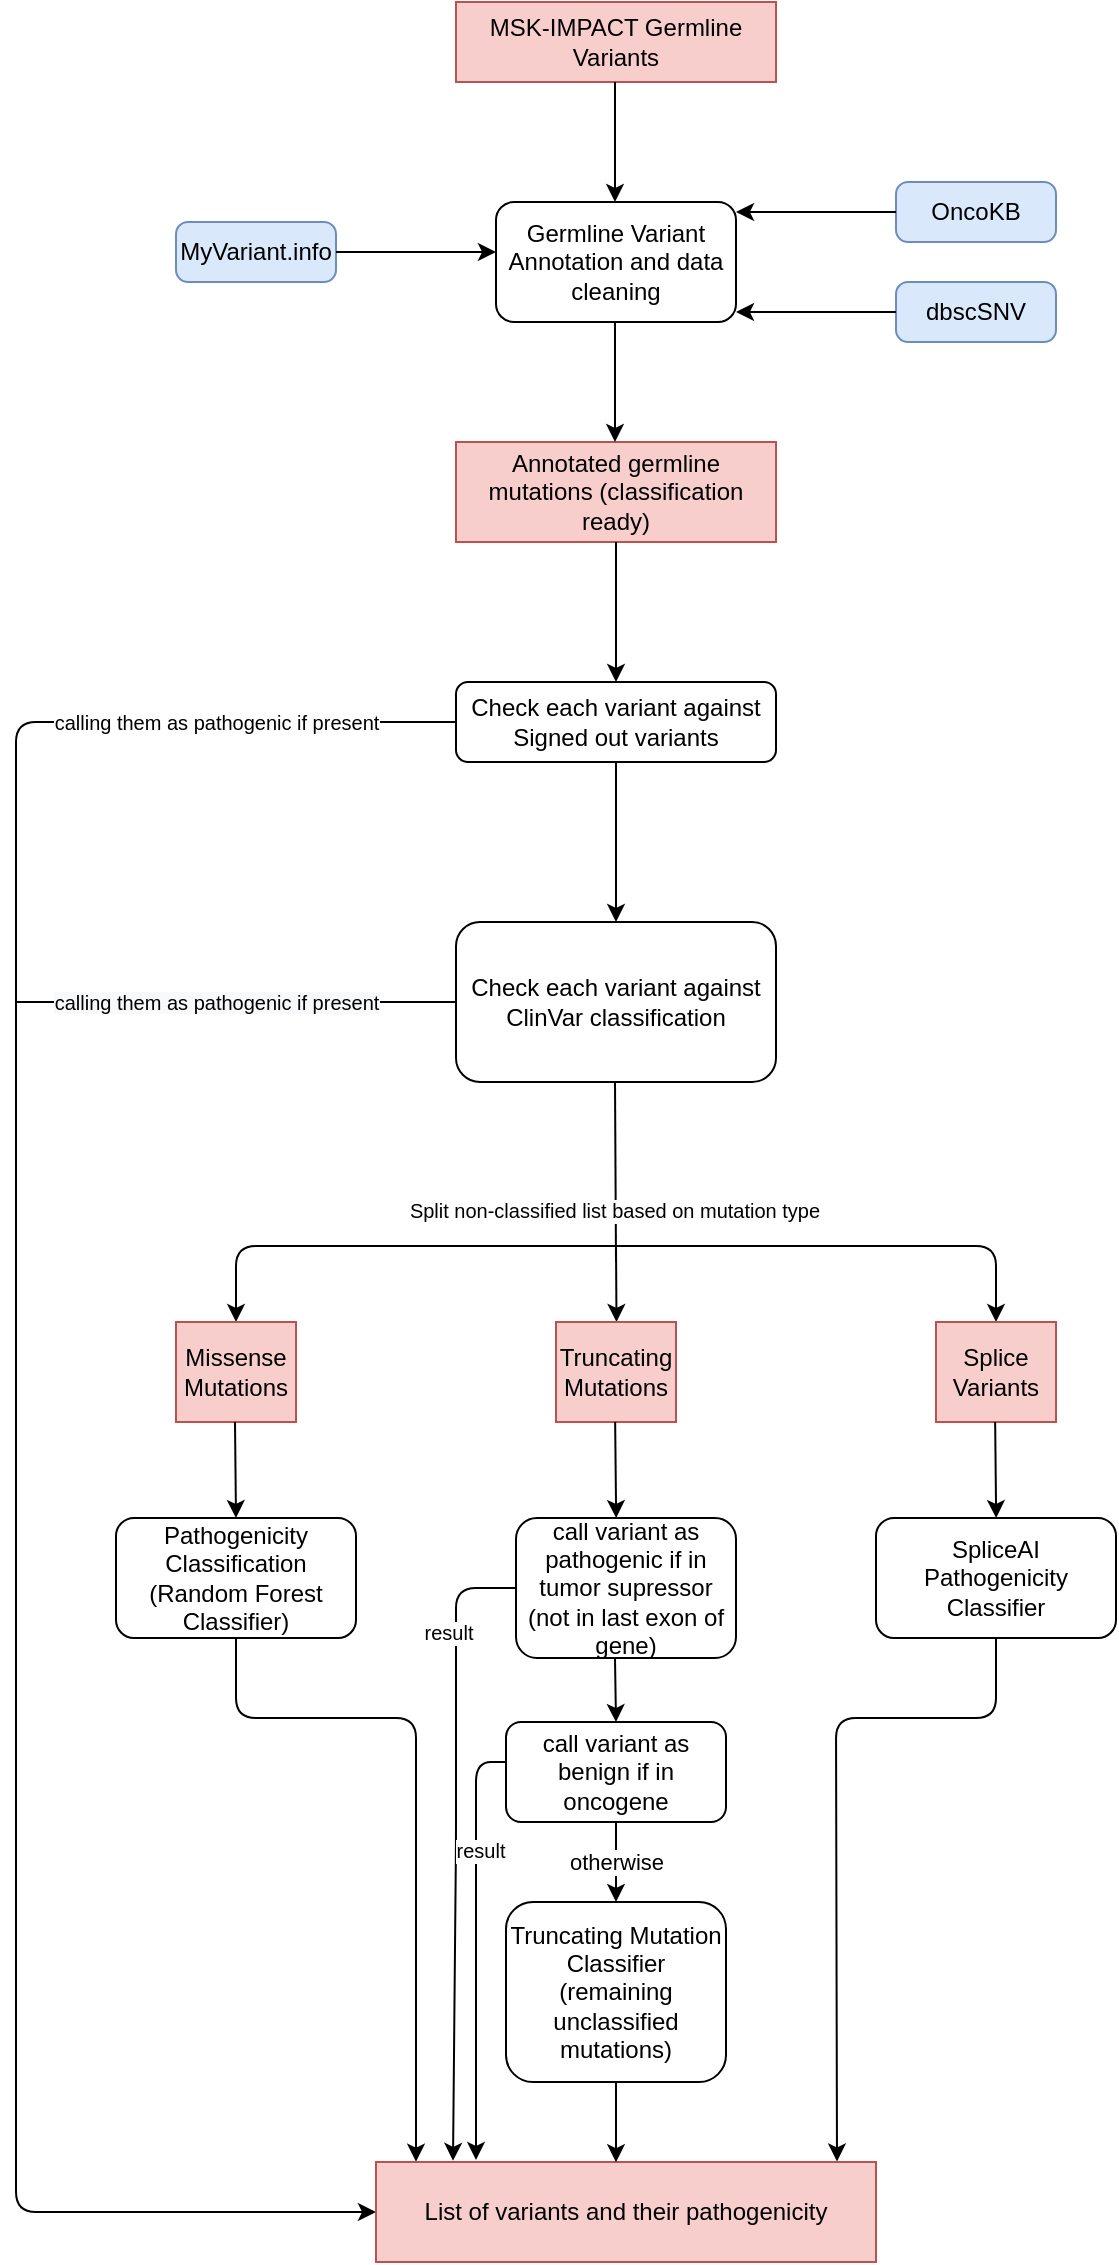 <mxfile>
    <diagram id="C5RBs43oDa-KdzZeNtuy" name="Page-1">
        <mxGraphModel dx="264" dy="203" grid="1" gridSize="10" guides="1" tooltips="1" connect="1" arrows="1" fold="1" page="1" pageScale="1" pageWidth="827" pageHeight="1169" math="0" shadow="0">
            <root>
                <mxCell id="WIyWlLk6GJQsqaUBKTNV-0"/>
                <mxCell id="WIyWlLk6GJQsqaUBKTNV-1" parent="WIyWlLk6GJQsqaUBKTNV-0"/>
                <mxCell id="6" value="" style="group;container=1;" parent="WIyWlLk6GJQsqaUBKTNV-1" vertex="1" connectable="0">
                    <mxGeometry x="320" y="20" width="160" height="160" as="geometry"/>
                </mxCell>
                <mxCell id="0" value="MSK-IMPACT Germline Variants" style="rounded=0;whiteSpace=wrap;html=1;fillColor=#f8cecc;strokeColor=#b85450;" parent="6" vertex="1">
                    <mxGeometry width="160" height="40" as="geometry"/>
                </mxCell>
                <mxCell id="1" value="" style="endArrow=classic;html=1;" parent="6" edge="1">
                    <mxGeometry width="50" height="50" relative="1" as="geometry">
                        <mxPoint x="79.5" y="40" as="sourcePoint"/>
                        <mxPoint x="79.5" y="100" as="targetPoint"/>
                    </mxGeometry>
                </mxCell>
                <mxCell id="5" value="Germline Variant Annotation and data cleaning" style="rounded=1;whiteSpace=wrap;html=1;" parent="6" vertex="1">
                    <mxGeometry x="20" y="100" width="120" height="60" as="geometry"/>
                </mxCell>
                <mxCell id="7" value="MyVariant.info" style="rounded=1;whiteSpace=wrap;html=1;arcSize=20;fillColor=#dae8fc;strokeColor=#6c8ebf;" parent="WIyWlLk6GJQsqaUBKTNV-1" vertex="1">
                    <mxGeometry x="180" y="130" width="80" height="30" as="geometry"/>
                </mxCell>
                <mxCell id="9" value="" style="endArrow=classic;html=1;entryX=0;entryY=0.5;entryDx=0;entryDy=0;exitX=1;exitY=0.5;exitDx=0;exitDy=0;" parent="WIyWlLk6GJQsqaUBKTNV-1" source="7" edge="1">
                    <mxGeometry width="50" height="50" relative="1" as="geometry">
                        <mxPoint x="260" y="155" as="sourcePoint"/>
                        <mxPoint x="340" y="145" as="targetPoint"/>
                    </mxGeometry>
                </mxCell>
                <mxCell id="11" value="OncoKB" style="rounded=1;whiteSpace=wrap;html=1;arcSize=20;fillColor=#dae8fc;strokeColor=#6c8ebf;" parent="WIyWlLk6GJQsqaUBKTNV-1" vertex="1">
                    <mxGeometry x="540" y="110" width="80" height="30" as="geometry"/>
                </mxCell>
                <mxCell id="12" value="" style="endArrow=classic;html=1;entryX=1;entryY=0.5;entryDx=0;entryDy=0;exitX=0;exitY=0.5;exitDx=0;exitDy=0;" parent="WIyWlLk6GJQsqaUBKTNV-1" source="11" edge="1">
                    <mxGeometry width="50" height="50" relative="1" as="geometry">
                        <mxPoint x="660" y="165" as="sourcePoint"/>
                        <mxPoint x="460" y="125" as="targetPoint"/>
                    </mxGeometry>
                </mxCell>
                <mxCell id="15" value="dbscSNV" style="rounded=1;whiteSpace=wrap;html=1;arcSize=20;fillColor=#dae8fc;strokeColor=#6c8ebf;" parent="WIyWlLk6GJQsqaUBKTNV-1" vertex="1">
                    <mxGeometry x="540" y="160" width="80" height="30" as="geometry"/>
                </mxCell>
                <mxCell id="16" value="" style="endArrow=classic;html=1;entryX=1;entryY=0.5;entryDx=0;entryDy=0;exitX=0;exitY=0.5;exitDx=0;exitDy=0;" parent="WIyWlLk6GJQsqaUBKTNV-1" source="15" edge="1">
                    <mxGeometry width="50" height="50" relative="1" as="geometry">
                        <mxPoint x="660" y="215" as="sourcePoint"/>
                        <mxPoint x="460" y="175" as="targetPoint"/>
                    </mxGeometry>
                </mxCell>
                <mxCell id="25" value="Annotated germline mutations (classification ready)" style="rounded=0;whiteSpace=wrap;html=1;fillColor=#f8cecc;strokeColor=#b85450;" parent="WIyWlLk6GJQsqaUBKTNV-1" vertex="1">
                    <mxGeometry x="320" y="240" width="160" height="50" as="geometry"/>
                </mxCell>
                <mxCell id="26" value="" style="endArrow=classic;html=1;rounded=1;endFill=1;exitX=0.5;exitY=1;exitDx=0;exitDy=0;entryX=0.5;entryY=0;entryDx=0;entryDy=0;" parent="WIyWlLk6GJQsqaUBKTNV-1" edge="1" target="38" source="25">
                    <mxGeometry width="50" height="50" relative="1" as="geometry">
                        <mxPoint x="399.5" y="280" as="sourcePoint"/>
                        <mxPoint x="399.5" y="340" as="targetPoint"/>
                    </mxGeometry>
                </mxCell>
                <mxCell id="27" value="" style="endArrow=classic;html=1;" parent="WIyWlLk6GJQsqaUBKTNV-1" edge="1">
                    <mxGeometry width="50" height="50" relative="1" as="geometry">
                        <mxPoint x="399.5" y="180" as="sourcePoint"/>
                        <mxPoint x="399.5" y="240" as="targetPoint"/>
                    </mxGeometry>
                </mxCell>
                <mxCell id="28" value="" style="endArrow=classic;html=1;edgeStyle=orthogonalEdgeStyle;" parent="WIyWlLk6GJQsqaUBKTNV-1" edge="1">
                    <mxGeometry width="50" height="50" relative="1" as="geometry">
                        <mxPoint x="400" y="642" as="sourcePoint"/>
                        <mxPoint x="210" y="680" as="targetPoint"/>
                        <Array as="points">
                            <mxPoint x="210" y="642"/>
                        </Array>
                    </mxGeometry>
                </mxCell>
                <mxCell id="29" value="" style="endArrow=classic;html=1;" parent="WIyWlLk6GJQsqaUBKTNV-1" edge="1">
                    <mxGeometry width="50" height="50" relative="1" as="geometry">
                        <mxPoint x="400" y="642" as="sourcePoint"/>
                        <mxPoint x="400.25" y="680" as="targetPoint"/>
                    </mxGeometry>
                </mxCell>
                <mxCell id="30" value="" style="endArrow=classic;html=1;edgeStyle=orthogonalEdgeStyle;" parent="WIyWlLk6GJQsqaUBKTNV-1" edge="1">
                    <mxGeometry width="50" height="50" relative="1" as="geometry">
                        <mxPoint x="400" y="642" as="sourcePoint"/>
                        <mxPoint x="590" y="680" as="targetPoint"/>
                        <Array as="points">
                            <mxPoint x="590" y="642"/>
                        </Array>
                    </mxGeometry>
                </mxCell>
                <mxCell id="32" value="Missense Mutations" style="rounded=0;whiteSpace=wrap;html=1;fillColor=#f8cecc;strokeColor=#b85450;" parent="WIyWlLk6GJQsqaUBKTNV-1" vertex="1">
                    <mxGeometry x="180" y="680" width="60" height="50" as="geometry"/>
                </mxCell>
                <mxCell id="36" value="Truncating Mutations" style="rounded=0;whiteSpace=wrap;html=1;fillColor=#f8cecc;strokeColor=#b85450;" parent="WIyWlLk6GJQsqaUBKTNV-1" vertex="1">
                    <mxGeometry x="370" y="680" width="60" height="50" as="geometry"/>
                </mxCell>
                <mxCell id="37" value="Splice Variants" style="rounded=0;whiteSpace=wrap;html=1;fillColor=#f8cecc;strokeColor=#b85450;" parent="WIyWlLk6GJQsqaUBKTNV-1" vertex="1">
                    <mxGeometry x="560" y="680" width="60" height="50" as="geometry"/>
                </mxCell>
                <mxCell id="73" style="edgeStyle=none;html=1;exitX=0.5;exitY=1;exitDx=0;exitDy=0;entryX=0.5;entryY=0;entryDx=0;entryDy=0;" edge="1" parent="WIyWlLk6GJQsqaUBKTNV-1" source="38" target="42">
                    <mxGeometry relative="1" as="geometry"/>
                </mxCell>
                <mxCell id="38" value="Check each variant against Signed out variants" style="rounded=1;whiteSpace=wrap;html=1;" parent="WIyWlLk6GJQsqaUBKTNV-1" vertex="1">
                    <mxGeometry x="320" y="360" width="160" height="40" as="geometry"/>
                </mxCell>
                <mxCell id="46" style="edgeStyle=none;html=1;exitX=0;exitY=0.5;exitDx=0;exitDy=0;endArrow=none;endFill=0;" parent="WIyWlLk6GJQsqaUBKTNV-1" source="42" edge="1">
                    <mxGeometry relative="1" as="geometry">
                        <mxPoint x="100" y="520" as="targetPoint"/>
                    </mxGeometry>
                </mxCell>
                <mxCell id="75" value="&lt;span style=&quot;font-size: 10px; background-color: rgb(248, 249, 250);&quot;&gt;calling them as pathogenic if present&lt;/span&gt;" style="edgeLabel;html=1;align=center;verticalAlign=middle;resizable=0;points=[];fontSize=10;" vertex="1" connectable="0" parent="46">
                    <mxGeometry x="-0.06" y="-1" relative="1" as="geometry">
                        <mxPoint x="-17" y="1" as="offset"/>
                    </mxGeometry>
                </mxCell>
                <mxCell id="42" value="Check each variant against ClinVar classification" style="rounded=1;whiteSpace=wrap;html=1;" parent="WIyWlLk6GJQsqaUBKTNV-1" vertex="1">
                    <mxGeometry x="320" y="480" width="160" height="80" as="geometry"/>
                </mxCell>
                <mxCell id="43" value="" style="endArrow=none;html=1;rounded=1;endFill=0;" parent="WIyWlLk6GJQsqaUBKTNV-1" edge="1">
                    <mxGeometry width="50" height="50" relative="1" as="geometry">
                        <mxPoint x="399.5" y="560" as="sourcePoint"/>
                        <mxPoint x="400" y="650" as="targetPoint"/>
                    </mxGeometry>
                </mxCell>
                <mxCell id="76" value="Split non-classified list based on mutation type" style="edgeLabel;html=1;align=center;verticalAlign=middle;resizable=0;points=[];fontSize=10;" vertex="1" connectable="0" parent="43">
                    <mxGeometry x="0.412" y="-1" relative="1" as="geometry">
                        <mxPoint as="offset"/>
                    </mxGeometry>
                </mxCell>
                <mxCell id="45" value="" style="endArrow=classic;html=1;edgeStyle=orthogonalEdgeStyle;exitX=0;exitY=0.5;exitDx=0;exitDy=0;entryX=0;entryY=0.5;entryDx=0;entryDy=0;" parent="WIyWlLk6GJQsqaUBKTNV-1" source="38" target="50" edge="1">
                    <mxGeometry width="50" height="50" relative="1" as="geometry">
                        <mxPoint x="317" y="380" as="sourcePoint"/>
                        <mxPoint x="280" y="1043.333" as="targetPoint"/>
                        <Array as="points">
                            <mxPoint x="100" y="380"/>
                            <mxPoint x="100" y="1125"/>
                        </Array>
                    </mxGeometry>
                </mxCell>
                <mxCell id="71" value="calling them as pathogenic if present" style="edgeLabel;html=1;align=center;verticalAlign=middle;resizable=0;points=[];fontSize=10;" vertex="1" connectable="0" parent="45">
                    <mxGeometry x="-0.803" relative="1" as="geometry">
                        <mxPoint x="-7" as="offset"/>
                    </mxGeometry>
                </mxCell>
                <mxCell id="47" value="" style="endArrow=classic;html=1;" parent="WIyWlLk6GJQsqaUBKTNV-1" edge="1">
                    <mxGeometry width="50" height="50" relative="1" as="geometry">
                        <mxPoint x="209.5" y="730" as="sourcePoint"/>
                        <mxPoint x="210" y="778" as="targetPoint"/>
                    </mxGeometry>
                </mxCell>
                <mxCell id="52" style="edgeStyle=none;html=1;exitX=0.5;exitY=1;exitDx=0;exitDy=0;endArrow=classic;endFill=1;entryX=0.08;entryY=-0.003;entryDx=0;entryDy=0;entryPerimeter=0;" parent="WIyWlLk6GJQsqaUBKTNV-1" source="49" target="50" edge="1">
                    <mxGeometry relative="1" as="geometry">
                        <mxPoint x="300" y="1019" as="targetPoint"/>
                        <Array as="points">
                            <mxPoint x="210" y="878"/>
                            <mxPoint x="300" y="878"/>
                        </Array>
                    </mxGeometry>
                </mxCell>
                <mxCell id="49" value="Pathogenicity Classification (Random Forest Classifier)" style="rounded=1;whiteSpace=wrap;html=1;" parent="WIyWlLk6GJQsqaUBKTNV-1" vertex="1">
                    <mxGeometry x="150" y="778" width="120" height="60" as="geometry"/>
                </mxCell>
                <mxCell id="50" value="List of variants and their pathogenicity" style="rounded=0;whiteSpace=wrap;html=1;fillColor=#f8cecc;strokeColor=#b85450;" parent="WIyWlLk6GJQsqaUBKTNV-1" vertex="1">
                    <mxGeometry x="280" y="1100" width="250" height="50" as="geometry"/>
                </mxCell>
                <mxCell id="54" value="" style="endArrow=classic;html=1;" parent="WIyWlLk6GJQsqaUBKTNV-1" edge="1">
                    <mxGeometry width="50" height="50" relative="1" as="geometry">
                        <mxPoint x="399.58" y="730" as="sourcePoint"/>
                        <mxPoint x="400.08" y="778" as="targetPoint"/>
                    </mxGeometry>
                </mxCell>
                <mxCell id="57" style="edgeStyle=none;html=1;exitX=0;exitY=0.5;exitDx=0;exitDy=0;endArrow=classic;endFill=1;entryX=0.154;entryY=-0.012;entryDx=0;entryDy=0;entryPerimeter=0;" parent="WIyWlLk6GJQsqaUBKTNV-1" source="55" target="50" edge="1">
                    <mxGeometry relative="1" as="geometry">
                        <mxPoint x="320" y="1020" as="targetPoint"/>
                        <Array as="points">
                            <mxPoint x="320" y="813"/>
                            <mxPoint x="320" y="940"/>
                        </Array>
                    </mxGeometry>
                </mxCell>
                <mxCell id="77" value="result" style="edgeLabel;html=1;align=center;verticalAlign=middle;resizable=0;points=[];fontSize=10;" vertex="1" connectable="0" parent="57">
                    <mxGeometry x="-0.671" y="-4" relative="1" as="geometry">
                        <mxPoint as="offset"/>
                    </mxGeometry>
                </mxCell>
                <mxCell id="55" value="call variant as pathogenic if in tumor supressor (not in last exon of gene)" style="rounded=1;whiteSpace=wrap;html=1;" parent="WIyWlLk6GJQsqaUBKTNV-1" vertex="1">
                    <mxGeometry x="350" y="778" width="110" height="70" as="geometry"/>
                </mxCell>
                <mxCell id="58" value="" style="endArrow=classic;html=1;" parent="WIyWlLk6GJQsqaUBKTNV-1" edge="1">
                    <mxGeometry width="50" height="50" relative="1" as="geometry">
                        <mxPoint x="399.5" y="848" as="sourcePoint"/>
                        <mxPoint x="400" y="880" as="targetPoint"/>
                    </mxGeometry>
                </mxCell>
                <mxCell id="69" value="otherwise" style="edgeStyle=none;html=1;exitX=0.5;exitY=1;exitDx=0;exitDy=0;entryX=0.5;entryY=0;entryDx=0;entryDy=0;endArrow=classic;endFill=1;" parent="WIyWlLk6GJQsqaUBKTNV-1" source="59" target="64" edge="1">
                    <mxGeometry relative="1" as="geometry"/>
                </mxCell>
                <mxCell id="59" value="call variant as benign if in oncogene" style="rounded=1;whiteSpace=wrap;html=1;" parent="WIyWlLk6GJQsqaUBKTNV-1" vertex="1">
                    <mxGeometry x="345" y="880" width="110" height="50" as="geometry"/>
                </mxCell>
                <mxCell id="61" value="" style="endArrow=classic;html=1;" parent="WIyWlLk6GJQsqaUBKTNV-1" edge="1">
                    <mxGeometry width="50" height="50" relative="1" as="geometry">
                        <mxPoint x="589.58" y="730" as="sourcePoint"/>
                        <mxPoint x="590.08" y="778" as="targetPoint"/>
                    </mxGeometry>
                </mxCell>
                <mxCell id="62" value="SpliceAI Pathogenicity Classifier" style="rounded=1;whiteSpace=wrap;html=1;" parent="WIyWlLk6GJQsqaUBKTNV-1" vertex="1">
                    <mxGeometry x="530" y="778" width="120" height="60" as="geometry"/>
                </mxCell>
                <mxCell id="63" style="edgeStyle=none;html=1;exitX=0.5;exitY=1;exitDx=0;exitDy=0;endArrow=classic;endFill=1;entryX=0.922;entryY=-0.005;entryDx=0;entryDy=0;entryPerimeter=0;" parent="WIyWlLk6GJQsqaUBKTNV-1" target="50" edge="1">
                    <mxGeometry relative="1" as="geometry">
                        <mxPoint x="520" y="1000" as="targetPoint"/>
                        <mxPoint x="590" y="838" as="sourcePoint"/>
                        <Array as="points">
                            <mxPoint x="590" y="878"/>
                            <mxPoint x="510" y="878"/>
                        </Array>
                    </mxGeometry>
                </mxCell>
                <mxCell id="67" style="edgeStyle=none;html=1;exitX=0.5;exitY=1;exitDx=0;exitDy=0;endArrow=classic;endFill=1;entryX=0.48;entryY=0.002;entryDx=0;entryDy=0;entryPerimeter=0;" parent="WIyWlLk6GJQsqaUBKTNV-1" source="64" target="50" edge="1">
                    <mxGeometry relative="1" as="geometry">
                        <mxPoint x="405" y="1097" as="targetPoint"/>
                    </mxGeometry>
                </mxCell>
                <mxCell id="64" value="Truncating Mutation Classifier (remaining unclassified mutations)" style="rounded=1;whiteSpace=wrap;html=1;" parent="WIyWlLk6GJQsqaUBKTNV-1" vertex="1">
                    <mxGeometry x="345" y="970" width="110" height="90" as="geometry"/>
                </mxCell>
                <mxCell id="70" style="edgeStyle=none;html=1;exitX=0;exitY=0.5;exitDx=0;exitDy=0;endArrow=classic;endFill=1;entryX=0.2;entryY=-0.02;entryDx=0;entryDy=0;entryPerimeter=0;" parent="WIyWlLk6GJQsqaUBKTNV-1" target="50" edge="1">
                    <mxGeometry relative="1" as="geometry">
                        <mxPoint x="313.5" y="1186.4" as="targetPoint"/>
                        <Array as="points">
                            <mxPoint x="330" y="900"/>
                        </Array>
                        <mxPoint x="345" y="900" as="sourcePoint"/>
                    </mxGeometry>
                </mxCell>
                <mxCell id="78" value="result" style="edgeLabel;html=1;align=center;verticalAlign=middle;resizable=0;points=[];fontSize=10;" vertex="1" connectable="0" parent="70">
                    <mxGeometry x="-0.447" y="2" relative="1" as="geometry">
                        <mxPoint as="offset"/>
                    </mxGeometry>
                </mxCell>
            </root>
        </mxGraphModel>
    </diagram>
</mxfile>
